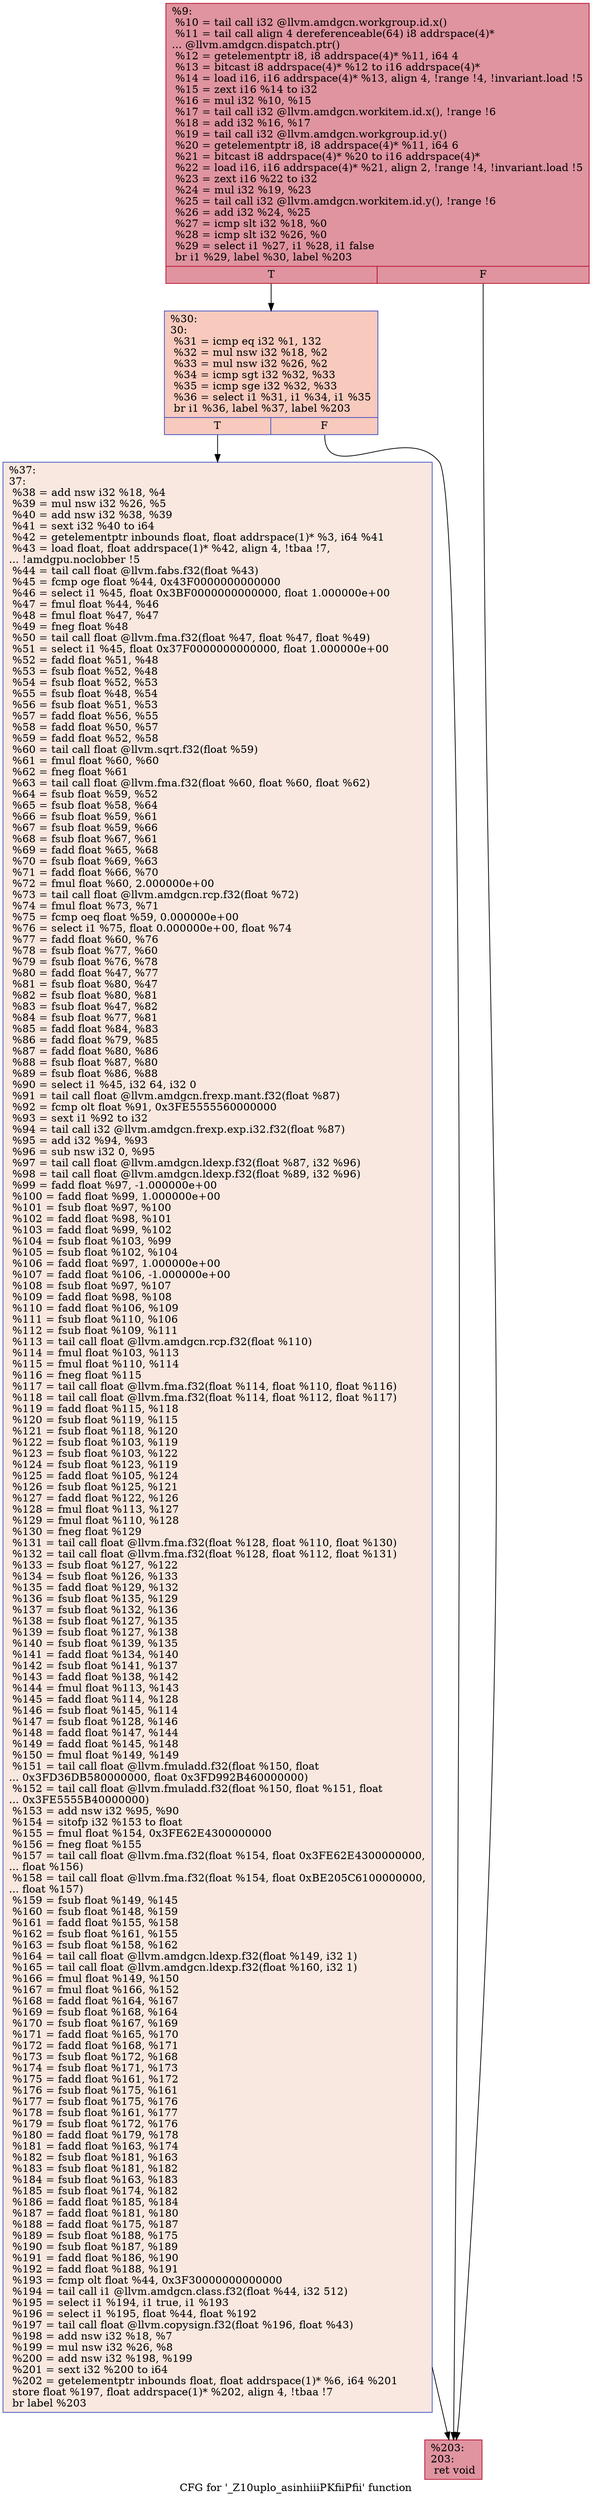 digraph "CFG for '_Z10uplo_asinhiiiPKfiiPfii' function" {
	label="CFG for '_Z10uplo_asinhiiiPKfiiPfii' function";

	Node0x62aa720 [shape=record,color="#b70d28ff", style=filled, fillcolor="#b70d2870",label="{%9:\l  %10 = tail call i32 @llvm.amdgcn.workgroup.id.x()\l  %11 = tail call align 4 dereferenceable(64) i8 addrspace(4)*\l... @llvm.amdgcn.dispatch.ptr()\l  %12 = getelementptr i8, i8 addrspace(4)* %11, i64 4\l  %13 = bitcast i8 addrspace(4)* %12 to i16 addrspace(4)*\l  %14 = load i16, i16 addrspace(4)* %13, align 4, !range !4, !invariant.load !5\l  %15 = zext i16 %14 to i32\l  %16 = mul i32 %10, %15\l  %17 = tail call i32 @llvm.amdgcn.workitem.id.x(), !range !6\l  %18 = add i32 %16, %17\l  %19 = tail call i32 @llvm.amdgcn.workgroup.id.y()\l  %20 = getelementptr i8, i8 addrspace(4)* %11, i64 6\l  %21 = bitcast i8 addrspace(4)* %20 to i16 addrspace(4)*\l  %22 = load i16, i16 addrspace(4)* %21, align 2, !range !4, !invariant.load !5\l  %23 = zext i16 %22 to i32\l  %24 = mul i32 %19, %23\l  %25 = tail call i32 @llvm.amdgcn.workitem.id.y(), !range !6\l  %26 = add i32 %24, %25\l  %27 = icmp slt i32 %18, %0\l  %28 = icmp slt i32 %26, %0\l  %29 = select i1 %27, i1 %28, i1 false\l  br i1 %29, label %30, label %203\l|{<s0>T|<s1>F}}"];
	Node0x62aa720:s0 -> Node0x62aece0;
	Node0x62aa720:s1 -> Node0x62aed70;
	Node0x62aece0 [shape=record,color="#3d50c3ff", style=filled, fillcolor="#ef886b70",label="{%30:\l30:                                               \l  %31 = icmp eq i32 %1, 132\l  %32 = mul nsw i32 %18, %2\l  %33 = mul nsw i32 %26, %2\l  %34 = icmp sgt i32 %32, %33\l  %35 = icmp sge i32 %32, %33\l  %36 = select i1 %31, i1 %34, i1 %35\l  br i1 %36, label %37, label %203\l|{<s0>T|<s1>F}}"];
	Node0x62aece0:s0 -> Node0x62acd60;
	Node0x62aece0:s1 -> Node0x62aed70;
	Node0x62acd60 [shape=record,color="#3d50c3ff", style=filled, fillcolor="#f1ccb870",label="{%37:\l37:                                               \l  %38 = add nsw i32 %18, %4\l  %39 = mul nsw i32 %26, %5\l  %40 = add nsw i32 %38, %39\l  %41 = sext i32 %40 to i64\l  %42 = getelementptr inbounds float, float addrspace(1)* %3, i64 %41\l  %43 = load float, float addrspace(1)* %42, align 4, !tbaa !7,\l... !amdgpu.noclobber !5\l  %44 = tail call float @llvm.fabs.f32(float %43)\l  %45 = fcmp oge float %44, 0x43F0000000000000\l  %46 = select i1 %45, float 0x3BF0000000000000, float 1.000000e+00\l  %47 = fmul float %44, %46\l  %48 = fmul float %47, %47\l  %49 = fneg float %48\l  %50 = tail call float @llvm.fma.f32(float %47, float %47, float %49)\l  %51 = select i1 %45, float 0x37F0000000000000, float 1.000000e+00\l  %52 = fadd float %51, %48\l  %53 = fsub float %52, %48\l  %54 = fsub float %52, %53\l  %55 = fsub float %48, %54\l  %56 = fsub float %51, %53\l  %57 = fadd float %56, %55\l  %58 = fadd float %50, %57\l  %59 = fadd float %52, %58\l  %60 = tail call float @llvm.sqrt.f32(float %59)\l  %61 = fmul float %60, %60\l  %62 = fneg float %61\l  %63 = tail call float @llvm.fma.f32(float %60, float %60, float %62)\l  %64 = fsub float %59, %52\l  %65 = fsub float %58, %64\l  %66 = fsub float %59, %61\l  %67 = fsub float %59, %66\l  %68 = fsub float %67, %61\l  %69 = fadd float %65, %68\l  %70 = fsub float %69, %63\l  %71 = fadd float %66, %70\l  %72 = fmul float %60, 2.000000e+00\l  %73 = tail call float @llvm.amdgcn.rcp.f32(float %72)\l  %74 = fmul float %73, %71\l  %75 = fcmp oeq float %59, 0.000000e+00\l  %76 = select i1 %75, float 0.000000e+00, float %74\l  %77 = fadd float %60, %76\l  %78 = fsub float %77, %60\l  %79 = fsub float %76, %78\l  %80 = fadd float %47, %77\l  %81 = fsub float %80, %47\l  %82 = fsub float %80, %81\l  %83 = fsub float %47, %82\l  %84 = fsub float %77, %81\l  %85 = fadd float %84, %83\l  %86 = fadd float %79, %85\l  %87 = fadd float %80, %86\l  %88 = fsub float %87, %80\l  %89 = fsub float %86, %88\l  %90 = select i1 %45, i32 64, i32 0\l  %91 = tail call float @llvm.amdgcn.frexp.mant.f32(float %87)\l  %92 = fcmp olt float %91, 0x3FE5555560000000\l  %93 = sext i1 %92 to i32\l  %94 = tail call i32 @llvm.amdgcn.frexp.exp.i32.f32(float %87)\l  %95 = add i32 %94, %93\l  %96 = sub nsw i32 0, %95\l  %97 = tail call float @llvm.amdgcn.ldexp.f32(float %87, i32 %96)\l  %98 = tail call float @llvm.amdgcn.ldexp.f32(float %89, i32 %96)\l  %99 = fadd float %97, -1.000000e+00\l  %100 = fadd float %99, 1.000000e+00\l  %101 = fsub float %97, %100\l  %102 = fadd float %98, %101\l  %103 = fadd float %99, %102\l  %104 = fsub float %103, %99\l  %105 = fsub float %102, %104\l  %106 = fadd float %97, 1.000000e+00\l  %107 = fadd float %106, -1.000000e+00\l  %108 = fsub float %97, %107\l  %109 = fadd float %98, %108\l  %110 = fadd float %106, %109\l  %111 = fsub float %110, %106\l  %112 = fsub float %109, %111\l  %113 = tail call float @llvm.amdgcn.rcp.f32(float %110)\l  %114 = fmul float %103, %113\l  %115 = fmul float %110, %114\l  %116 = fneg float %115\l  %117 = tail call float @llvm.fma.f32(float %114, float %110, float %116)\l  %118 = tail call float @llvm.fma.f32(float %114, float %112, float %117)\l  %119 = fadd float %115, %118\l  %120 = fsub float %119, %115\l  %121 = fsub float %118, %120\l  %122 = fsub float %103, %119\l  %123 = fsub float %103, %122\l  %124 = fsub float %123, %119\l  %125 = fadd float %105, %124\l  %126 = fsub float %125, %121\l  %127 = fadd float %122, %126\l  %128 = fmul float %113, %127\l  %129 = fmul float %110, %128\l  %130 = fneg float %129\l  %131 = tail call float @llvm.fma.f32(float %128, float %110, float %130)\l  %132 = tail call float @llvm.fma.f32(float %128, float %112, float %131)\l  %133 = fsub float %127, %122\l  %134 = fsub float %126, %133\l  %135 = fadd float %129, %132\l  %136 = fsub float %135, %129\l  %137 = fsub float %132, %136\l  %138 = fsub float %127, %135\l  %139 = fsub float %127, %138\l  %140 = fsub float %139, %135\l  %141 = fadd float %134, %140\l  %142 = fsub float %141, %137\l  %143 = fadd float %138, %142\l  %144 = fmul float %113, %143\l  %145 = fadd float %114, %128\l  %146 = fsub float %145, %114\l  %147 = fsub float %128, %146\l  %148 = fadd float %147, %144\l  %149 = fadd float %145, %148\l  %150 = fmul float %149, %149\l  %151 = tail call float @llvm.fmuladd.f32(float %150, float\l... 0x3FD36DB580000000, float 0x3FD992B460000000)\l  %152 = tail call float @llvm.fmuladd.f32(float %150, float %151, float\l... 0x3FE5555B40000000)\l  %153 = add nsw i32 %95, %90\l  %154 = sitofp i32 %153 to float\l  %155 = fmul float %154, 0x3FE62E4300000000\l  %156 = fneg float %155\l  %157 = tail call float @llvm.fma.f32(float %154, float 0x3FE62E4300000000,\l... float %156)\l  %158 = tail call float @llvm.fma.f32(float %154, float 0xBE205C6100000000,\l... float %157)\l  %159 = fsub float %149, %145\l  %160 = fsub float %148, %159\l  %161 = fadd float %155, %158\l  %162 = fsub float %161, %155\l  %163 = fsub float %158, %162\l  %164 = tail call float @llvm.amdgcn.ldexp.f32(float %149, i32 1)\l  %165 = tail call float @llvm.amdgcn.ldexp.f32(float %160, i32 1)\l  %166 = fmul float %149, %150\l  %167 = fmul float %166, %152\l  %168 = fadd float %164, %167\l  %169 = fsub float %168, %164\l  %170 = fsub float %167, %169\l  %171 = fadd float %165, %170\l  %172 = fadd float %168, %171\l  %173 = fsub float %172, %168\l  %174 = fsub float %171, %173\l  %175 = fadd float %161, %172\l  %176 = fsub float %175, %161\l  %177 = fsub float %175, %176\l  %178 = fsub float %161, %177\l  %179 = fsub float %172, %176\l  %180 = fadd float %179, %178\l  %181 = fadd float %163, %174\l  %182 = fsub float %181, %163\l  %183 = fsub float %181, %182\l  %184 = fsub float %163, %183\l  %185 = fsub float %174, %182\l  %186 = fadd float %185, %184\l  %187 = fadd float %181, %180\l  %188 = fadd float %175, %187\l  %189 = fsub float %188, %175\l  %190 = fsub float %187, %189\l  %191 = fadd float %186, %190\l  %192 = fadd float %188, %191\l  %193 = fcmp olt float %44, 0x3F30000000000000\l  %194 = tail call i1 @llvm.amdgcn.class.f32(float %44, i32 512)\l  %195 = select i1 %194, i1 true, i1 %193\l  %196 = select i1 %195, float %44, float %192\l  %197 = tail call float @llvm.copysign.f32(float %196, float %43)\l  %198 = add nsw i32 %18, %7\l  %199 = mul nsw i32 %26, %8\l  %200 = add nsw i32 %198, %199\l  %201 = sext i32 %200 to i64\l  %202 = getelementptr inbounds float, float addrspace(1)* %6, i64 %201\l  store float %197, float addrspace(1)* %202, align 4, !tbaa !7\l  br label %203\l}"];
	Node0x62acd60 -> Node0x62aed70;
	Node0x62aed70 [shape=record,color="#b70d28ff", style=filled, fillcolor="#b70d2870",label="{%203:\l203:                                              \l  ret void\l}"];
}
